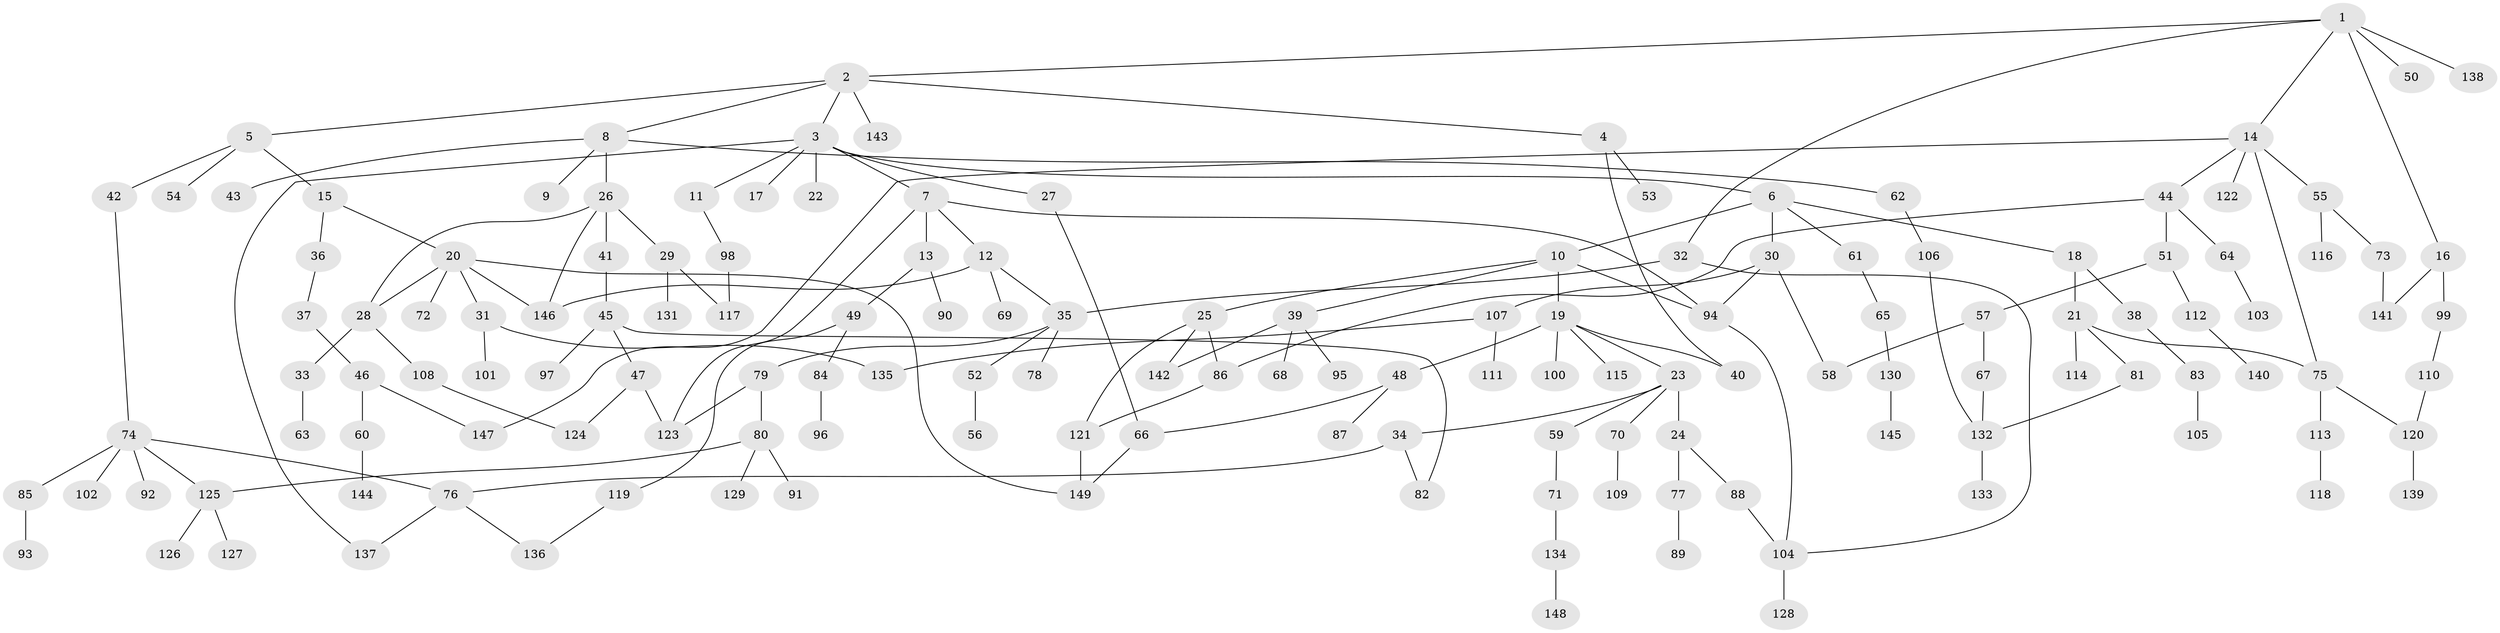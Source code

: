 // Generated by graph-tools (version 1.1) at 2025/34/03/09/25 02:34:32]
// undirected, 149 vertices, 180 edges
graph export_dot {
graph [start="1"]
  node [color=gray90,style=filled];
  1;
  2;
  3;
  4;
  5;
  6;
  7;
  8;
  9;
  10;
  11;
  12;
  13;
  14;
  15;
  16;
  17;
  18;
  19;
  20;
  21;
  22;
  23;
  24;
  25;
  26;
  27;
  28;
  29;
  30;
  31;
  32;
  33;
  34;
  35;
  36;
  37;
  38;
  39;
  40;
  41;
  42;
  43;
  44;
  45;
  46;
  47;
  48;
  49;
  50;
  51;
  52;
  53;
  54;
  55;
  56;
  57;
  58;
  59;
  60;
  61;
  62;
  63;
  64;
  65;
  66;
  67;
  68;
  69;
  70;
  71;
  72;
  73;
  74;
  75;
  76;
  77;
  78;
  79;
  80;
  81;
  82;
  83;
  84;
  85;
  86;
  87;
  88;
  89;
  90;
  91;
  92;
  93;
  94;
  95;
  96;
  97;
  98;
  99;
  100;
  101;
  102;
  103;
  104;
  105;
  106;
  107;
  108;
  109;
  110;
  111;
  112;
  113;
  114;
  115;
  116;
  117;
  118;
  119;
  120;
  121;
  122;
  123;
  124;
  125;
  126;
  127;
  128;
  129;
  130;
  131;
  132;
  133;
  134;
  135;
  136;
  137;
  138;
  139;
  140;
  141;
  142;
  143;
  144;
  145;
  146;
  147;
  148;
  149;
  1 -- 2;
  1 -- 14;
  1 -- 16;
  1 -- 32;
  1 -- 50;
  1 -- 138;
  2 -- 3;
  2 -- 4;
  2 -- 5;
  2 -- 8;
  2 -- 143;
  3 -- 6;
  3 -- 7;
  3 -- 11;
  3 -- 17;
  3 -- 22;
  3 -- 27;
  3 -- 137;
  4 -- 53;
  4 -- 40;
  5 -- 15;
  5 -- 42;
  5 -- 54;
  6 -- 10;
  6 -- 18;
  6 -- 30;
  6 -- 61;
  7 -- 12;
  7 -- 13;
  7 -- 94;
  7 -- 123;
  8 -- 9;
  8 -- 26;
  8 -- 43;
  8 -- 62;
  10 -- 19;
  10 -- 25;
  10 -- 39;
  10 -- 94;
  11 -- 98;
  12 -- 35;
  12 -- 69;
  12 -- 146;
  13 -- 49;
  13 -- 90;
  14 -- 44;
  14 -- 55;
  14 -- 75;
  14 -- 122;
  14 -- 147;
  15 -- 20;
  15 -- 36;
  16 -- 99;
  16 -- 141;
  18 -- 21;
  18 -- 38;
  19 -- 23;
  19 -- 40;
  19 -- 48;
  19 -- 100;
  19 -- 115;
  20 -- 28;
  20 -- 31;
  20 -- 72;
  20 -- 146;
  20 -- 149;
  21 -- 81;
  21 -- 114;
  21 -- 75;
  23 -- 24;
  23 -- 34;
  23 -- 59;
  23 -- 70;
  24 -- 77;
  24 -- 88;
  25 -- 121;
  25 -- 86;
  25 -- 142;
  26 -- 29;
  26 -- 41;
  26 -- 146;
  26 -- 28;
  27 -- 66;
  28 -- 33;
  28 -- 108;
  29 -- 131;
  29 -- 117;
  30 -- 107;
  30 -- 94;
  30 -- 58;
  31 -- 101;
  31 -- 135;
  32 -- 104;
  32 -- 35;
  33 -- 63;
  34 -- 82;
  34 -- 76;
  35 -- 52;
  35 -- 78;
  35 -- 79;
  36 -- 37;
  37 -- 46;
  38 -- 83;
  39 -- 68;
  39 -- 95;
  39 -- 142;
  41 -- 45;
  42 -- 74;
  44 -- 51;
  44 -- 64;
  44 -- 86;
  45 -- 47;
  45 -- 97;
  45 -- 82;
  46 -- 60;
  46 -- 147;
  47 -- 123;
  47 -- 124;
  48 -- 66;
  48 -- 87;
  49 -- 84;
  49 -- 119;
  51 -- 57;
  51 -- 112;
  52 -- 56;
  55 -- 73;
  55 -- 116;
  57 -- 58;
  57 -- 67;
  59 -- 71;
  60 -- 144;
  61 -- 65;
  62 -- 106;
  64 -- 103;
  65 -- 130;
  66 -- 149;
  67 -- 132;
  70 -- 109;
  71 -- 134;
  73 -- 141;
  74 -- 76;
  74 -- 85;
  74 -- 92;
  74 -- 102;
  74 -- 125;
  75 -- 113;
  75 -- 120;
  76 -- 136;
  76 -- 137;
  77 -- 89;
  79 -- 80;
  79 -- 123;
  80 -- 91;
  80 -- 125;
  80 -- 129;
  81 -- 132;
  83 -- 105;
  84 -- 96;
  85 -- 93;
  86 -- 121;
  88 -- 104;
  94 -- 104;
  98 -- 117;
  99 -- 110;
  104 -- 128;
  106 -- 132;
  107 -- 111;
  107 -- 135;
  108 -- 124;
  110 -- 120;
  112 -- 140;
  113 -- 118;
  119 -- 136;
  120 -- 139;
  121 -- 149;
  125 -- 126;
  125 -- 127;
  130 -- 145;
  132 -- 133;
  134 -- 148;
}
